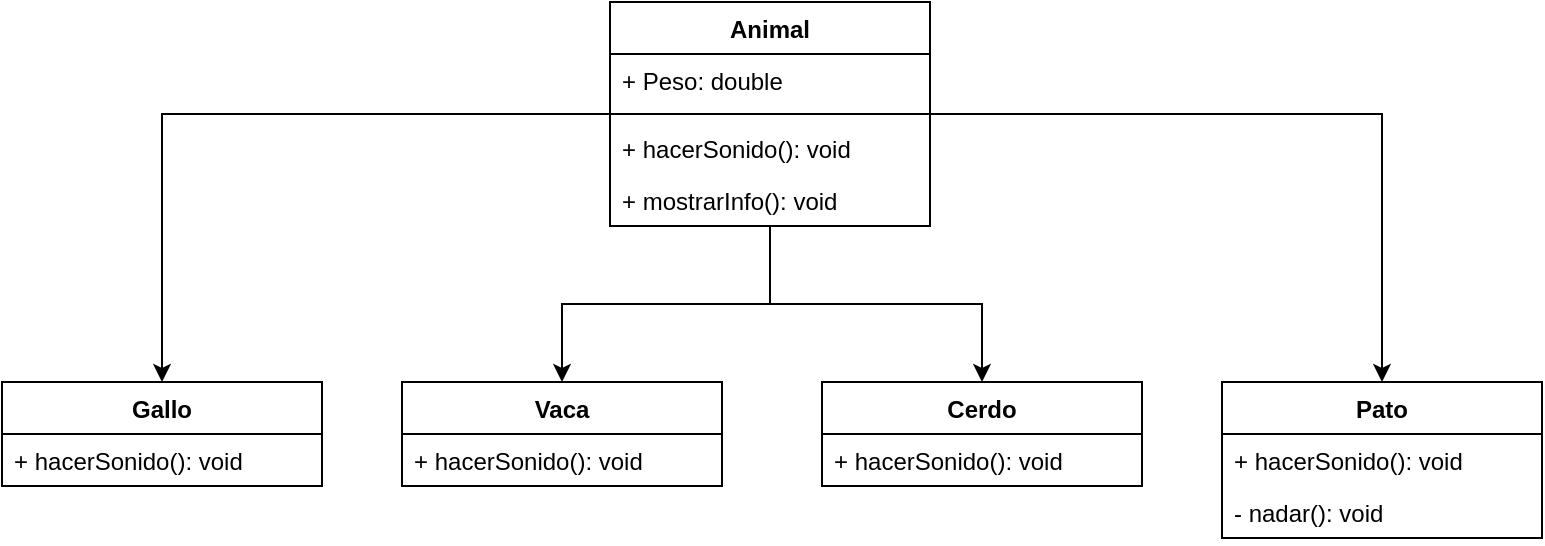 <mxfile version="27.0.9">
  <diagram name="Página-1" id="Kzf5yCvW87i6dEo57kRJ">
    <mxGraphModel dx="758" dy="460" grid="1" gridSize="10" guides="1" tooltips="1" connect="1" arrows="1" fold="1" page="1" pageScale="1" pageWidth="827" pageHeight="1169" math="0" shadow="0">
      <root>
        <mxCell id="0" />
        <mxCell id="1" parent="0" />
        <mxCell id="NQZpk_3NiIa04tJ_0QVq-12" style="edgeStyle=orthogonalEdgeStyle;rounded=0;orthogonalLoop=1;jettySize=auto;html=1;entryX=0.5;entryY=0;entryDx=0;entryDy=0;" edge="1" parent="1" source="NQZpk_3NiIa04tJ_0QVq-1" target="NQZpk_3NiIa04tJ_0QVq-7">
          <mxGeometry relative="1" as="geometry" />
        </mxCell>
        <mxCell id="NQZpk_3NiIa04tJ_0QVq-27" style="edgeStyle=orthogonalEdgeStyle;rounded=0;orthogonalLoop=1;jettySize=auto;html=1;entryX=0.5;entryY=0;entryDx=0;entryDy=0;" edge="1" parent="1" source="NQZpk_3NiIa04tJ_0QVq-1" target="NQZpk_3NiIa04tJ_0QVq-13">
          <mxGeometry relative="1" as="geometry" />
        </mxCell>
        <mxCell id="NQZpk_3NiIa04tJ_0QVq-28" style="edgeStyle=orthogonalEdgeStyle;rounded=0;orthogonalLoop=1;jettySize=auto;html=1;entryX=0.5;entryY=0;entryDx=0;entryDy=0;" edge="1" parent="1" source="NQZpk_3NiIa04tJ_0QVq-1" target="NQZpk_3NiIa04tJ_0QVq-15">
          <mxGeometry relative="1" as="geometry" />
        </mxCell>
        <mxCell id="NQZpk_3NiIa04tJ_0QVq-29" style="edgeStyle=orthogonalEdgeStyle;rounded=0;orthogonalLoop=1;jettySize=auto;html=1;entryX=0.5;entryY=0;entryDx=0;entryDy=0;" edge="1" parent="1" source="NQZpk_3NiIa04tJ_0QVq-1" target="NQZpk_3NiIa04tJ_0QVq-17">
          <mxGeometry relative="1" as="geometry" />
        </mxCell>
        <mxCell id="NQZpk_3NiIa04tJ_0QVq-1" value="Animal" style="swimlane;fontStyle=1;align=center;verticalAlign=top;childLayout=stackLayout;horizontal=1;startSize=26;horizontalStack=0;resizeParent=1;resizeParentMax=0;resizeLast=0;collapsible=1;marginBottom=0;whiteSpace=wrap;html=1;" vertex="1" parent="1">
          <mxGeometry x="334" y="60" width="160" height="112" as="geometry" />
        </mxCell>
        <mxCell id="NQZpk_3NiIa04tJ_0QVq-26" value="+ Peso: double" style="text;strokeColor=none;fillColor=none;align=left;verticalAlign=top;spacingLeft=4;spacingRight=4;overflow=hidden;rotatable=0;points=[[0,0.5],[1,0.5]];portConstraint=eastwest;whiteSpace=wrap;html=1;" vertex="1" parent="NQZpk_3NiIa04tJ_0QVq-1">
          <mxGeometry y="26" width="160" height="26" as="geometry" />
        </mxCell>
        <mxCell id="NQZpk_3NiIa04tJ_0QVq-23" value="" style="line;strokeWidth=1;fillColor=none;align=left;verticalAlign=middle;spacingTop=-1;spacingLeft=3;spacingRight=3;rotatable=0;labelPosition=right;points=[];portConstraint=eastwest;strokeColor=inherit;" vertex="1" parent="NQZpk_3NiIa04tJ_0QVq-1">
          <mxGeometry y="52" width="160" height="8" as="geometry" />
        </mxCell>
        <mxCell id="NQZpk_3NiIa04tJ_0QVq-6" value="+ hacerSonido(): void" style="text;strokeColor=none;fillColor=none;align=left;verticalAlign=top;spacingLeft=4;spacingRight=4;overflow=hidden;rotatable=0;points=[[0,0.5],[1,0.5]];portConstraint=eastwest;whiteSpace=wrap;html=1;" vertex="1" parent="NQZpk_3NiIa04tJ_0QVq-1">
          <mxGeometry y="60" width="160" height="26" as="geometry" />
        </mxCell>
        <mxCell id="NQZpk_3NiIa04tJ_0QVq-2" value="+ mostrarInfo(): void" style="text;strokeColor=none;fillColor=none;align=left;verticalAlign=top;spacingLeft=4;spacingRight=4;overflow=hidden;rotatable=0;points=[[0,0.5],[1,0.5]];portConstraint=eastwest;whiteSpace=wrap;html=1;" vertex="1" parent="NQZpk_3NiIa04tJ_0QVq-1">
          <mxGeometry y="86" width="160" height="26" as="geometry" />
        </mxCell>
        <mxCell id="NQZpk_3NiIa04tJ_0QVq-7" value="Vaca" style="swimlane;fontStyle=1;align=center;verticalAlign=top;childLayout=stackLayout;horizontal=1;startSize=26;horizontalStack=0;resizeParent=1;resizeParentMax=0;resizeLast=0;collapsible=1;marginBottom=0;whiteSpace=wrap;html=1;" vertex="1" parent="1">
          <mxGeometry x="230" y="250" width="160" height="52" as="geometry" />
        </mxCell>
        <mxCell id="NQZpk_3NiIa04tJ_0QVq-8" value="+ hacerSonido(): void" style="text;strokeColor=none;fillColor=none;align=left;verticalAlign=top;spacingLeft=4;spacingRight=4;overflow=hidden;rotatable=0;points=[[0,0.5],[1,0.5]];portConstraint=eastwest;whiteSpace=wrap;html=1;" vertex="1" parent="NQZpk_3NiIa04tJ_0QVq-7">
          <mxGeometry y="26" width="160" height="26" as="geometry" />
        </mxCell>
        <mxCell id="NQZpk_3NiIa04tJ_0QVq-13" value="Cerdo" style="swimlane;fontStyle=1;align=center;verticalAlign=top;childLayout=stackLayout;horizontal=1;startSize=26;horizontalStack=0;resizeParent=1;resizeParentMax=0;resizeLast=0;collapsible=1;marginBottom=0;whiteSpace=wrap;html=1;" vertex="1" parent="1">
          <mxGeometry x="440" y="250" width="160" height="52" as="geometry" />
        </mxCell>
        <mxCell id="NQZpk_3NiIa04tJ_0QVq-14" value="+ hacerSonido(): void" style="text;strokeColor=none;fillColor=none;align=left;verticalAlign=top;spacingLeft=4;spacingRight=4;overflow=hidden;rotatable=0;points=[[0,0.5],[1,0.5]];portConstraint=eastwest;whiteSpace=wrap;html=1;" vertex="1" parent="NQZpk_3NiIa04tJ_0QVq-13">
          <mxGeometry y="26" width="160" height="26" as="geometry" />
        </mxCell>
        <mxCell id="NQZpk_3NiIa04tJ_0QVq-15" value="Gallo" style="swimlane;fontStyle=1;align=center;verticalAlign=top;childLayout=stackLayout;horizontal=1;startSize=26;horizontalStack=0;resizeParent=1;resizeParentMax=0;resizeLast=0;collapsible=1;marginBottom=0;whiteSpace=wrap;html=1;" vertex="1" parent="1">
          <mxGeometry x="30" y="250" width="160" height="52" as="geometry" />
        </mxCell>
        <mxCell id="NQZpk_3NiIa04tJ_0QVq-16" value="+ hacerSonido(): void" style="text;strokeColor=none;fillColor=none;align=left;verticalAlign=top;spacingLeft=4;spacingRight=4;overflow=hidden;rotatable=0;points=[[0,0.5],[1,0.5]];portConstraint=eastwest;whiteSpace=wrap;html=1;" vertex="1" parent="NQZpk_3NiIa04tJ_0QVq-15">
          <mxGeometry y="26" width="160" height="26" as="geometry" />
        </mxCell>
        <mxCell id="NQZpk_3NiIa04tJ_0QVq-17" value="Pato" style="swimlane;fontStyle=1;align=center;verticalAlign=top;childLayout=stackLayout;horizontal=1;startSize=26;horizontalStack=0;resizeParent=1;resizeParentMax=0;resizeLast=0;collapsible=1;marginBottom=0;whiteSpace=wrap;html=1;" vertex="1" parent="1">
          <mxGeometry x="640" y="250" width="160" height="78" as="geometry">
            <mxRectangle x="640" y="250" width="70" height="30" as="alternateBounds" />
          </mxGeometry>
        </mxCell>
        <mxCell id="NQZpk_3NiIa04tJ_0QVq-18" value="+ hacerSonido(): void" style="text;strokeColor=none;fillColor=none;align=left;verticalAlign=top;spacingLeft=4;spacingRight=4;overflow=hidden;rotatable=0;points=[[0,0.5],[1,0.5]];portConstraint=eastwest;whiteSpace=wrap;html=1;" vertex="1" parent="NQZpk_3NiIa04tJ_0QVq-17">
          <mxGeometry y="26" width="160" height="26" as="geometry" />
        </mxCell>
        <mxCell id="NQZpk_3NiIa04tJ_0QVq-19" value="- nadar(): void" style="text;strokeColor=none;fillColor=none;align=left;verticalAlign=top;spacingLeft=4;spacingRight=4;overflow=hidden;rotatable=0;points=[[0,0.5],[1,0.5]];portConstraint=eastwest;whiteSpace=wrap;html=1;" vertex="1" parent="NQZpk_3NiIa04tJ_0QVq-17">
          <mxGeometry y="52" width="160" height="26" as="geometry" />
        </mxCell>
      </root>
    </mxGraphModel>
  </diagram>
</mxfile>
